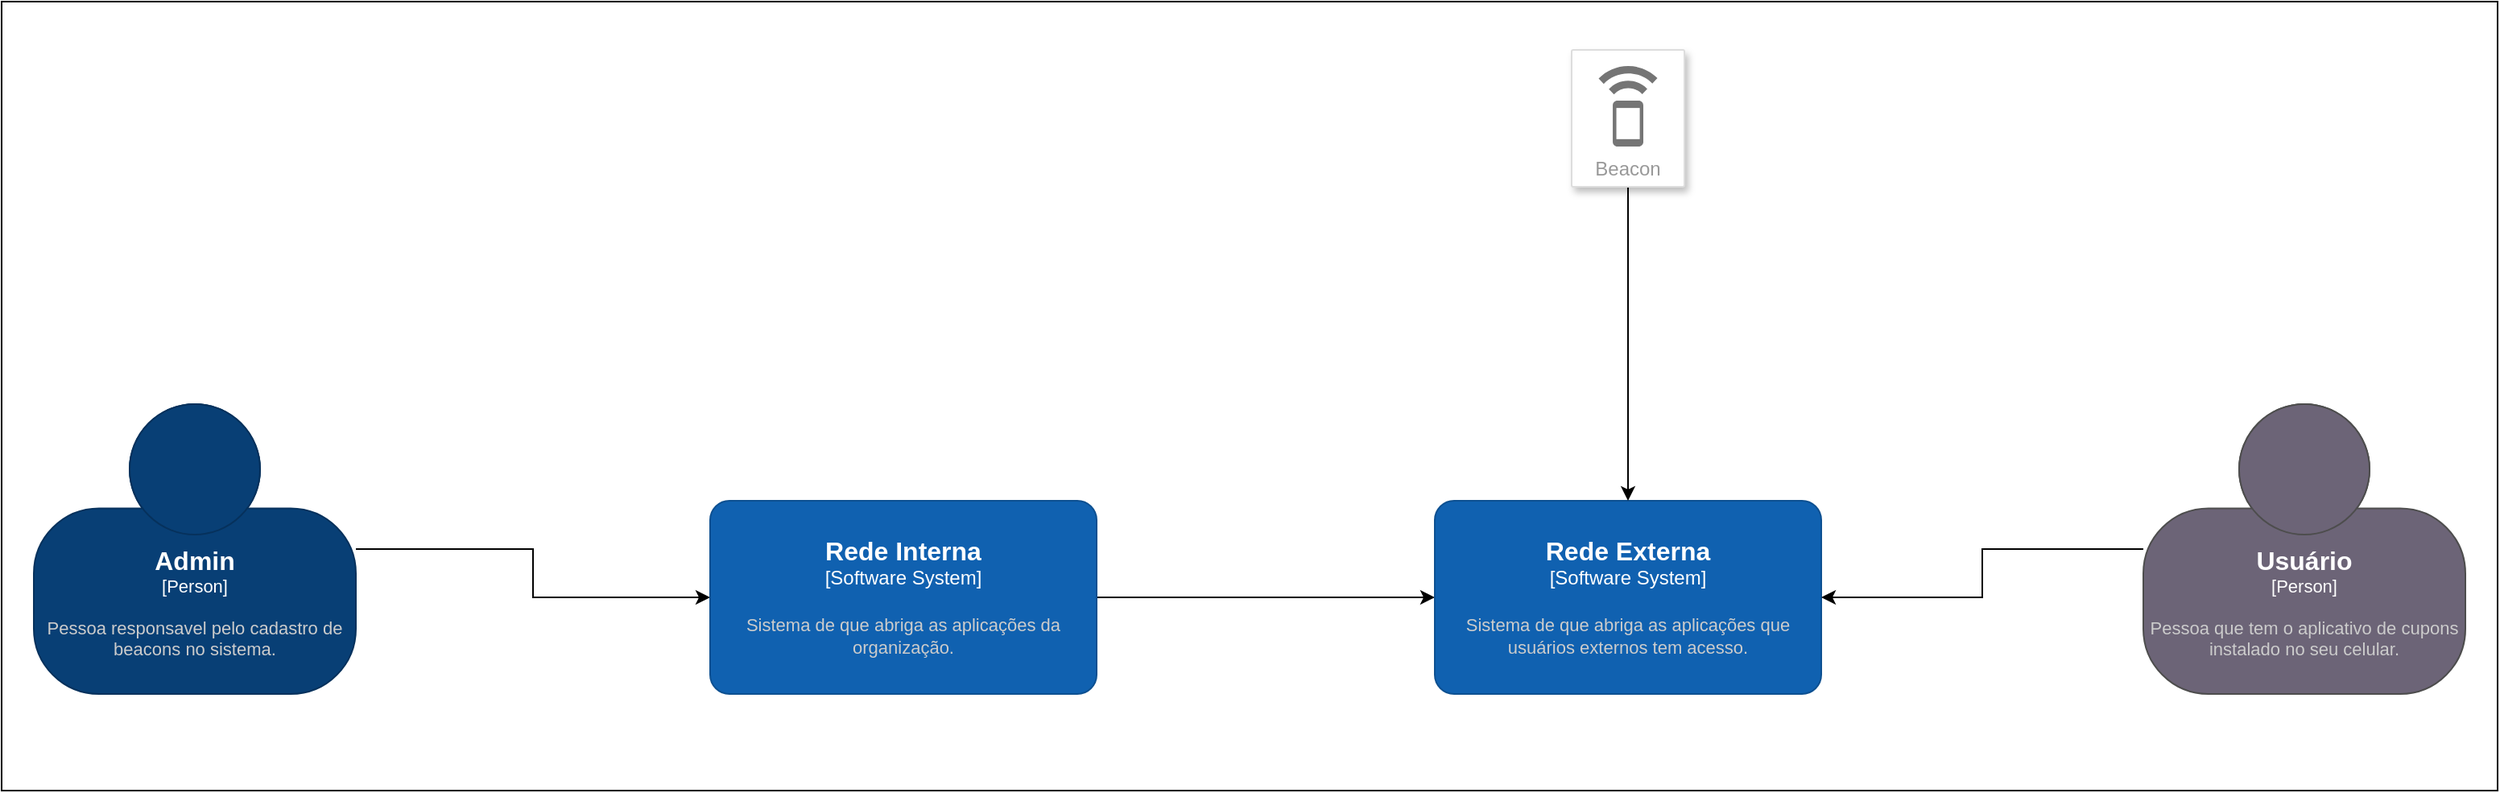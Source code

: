 <mxfile pages="2">
    <diagram name="Contexto" id="Ruh0uQAR3WeK61rlv91U">
        <mxGraphModel dx="4379" dy="1540" grid="1" gridSize="10" guides="1" tooltips="1" connect="1" arrows="1" fold="1" page="1" pageScale="1" pageWidth="1169" pageHeight="827" math="0" shadow="0">
            <root>
                <mxCell id="0"/>
                <mxCell id="1" parent="0"/>
                <mxCell id="2" value="" style="rounded=0;whiteSpace=wrap;html=1;" vertex="1" parent="1">
                    <mxGeometry x="-20" y="110" width="1550" height="490" as="geometry"/>
                </mxCell>
                <mxCell id="yY87_cfTQbC5Pxmy3foZ-6" style="edgeStyle=orthogonalEdgeStyle;rounded=0;orthogonalLoop=1;jettySize=auto;html=1;" parent="1" source="yY87_cfTQbC5Pxmy3foZ-1" target="yY87_cfTQbC5Pxmy3foZ-2" edge="1">
                    <mxGeometry relative="1" as="geometry"/>
                </mxCell>
                <object placeholders="1" c4Name="Admin" c4Type="Person" c4Description="Pessoa responsavel pelo cadastro de beacons no sistema." label="&lt;font style=&quot;font-size: 16px&quot;&gt;&lt;b&gt;%c4Name%&lt;/b&gt;&lt;/font&gt;&lt;div&gt;[%c4Type%]&lt;/div&gt;&lt;br&gt;&lt;div&gt;&lt;font style=&quot;font-size: 11px&quot;&gt;&lt;font color=&quot;#cccccc&quot;&gt;%c4Description%&lt;/font&gt;&lt;/div&gt;" id="yY87_cfTQbC5Pxmy3foZ-1">
                    <mxCell style="html=1;fontSize=11;dashed=0;whiteSpace=wrap;fillColor=#083F75;strokeColor=#06315C;fontColor=#ffffff;shape=mxgraph.c4.person2;align=center;metaEdit=1;points=[[0.5,0,0],[1,0.5,0],[1,0.75,0],[0.75,1,0],[0.5,1,0],[0.25,1,0],[0,0.75,0],[0,0.5,0]];resizable=0;" parent="1" vertex="1">
                        <mxGeometry y="360" width="200" height="180" as="geometry"/>
                    </mxCell>
                </object>
                <mxCell id="yY87_cfTQbC5Pxmy3foZ-7" style="edgeStyle=orthogonalEdgeStyle;rounded=0;orthogonalLoop=1;jettySize=auto;html=1;" parent="1" source="yY87_cfTQbC5Pxmy3foZ-2" target="yY87_cfTQbC5Pxmy3foZ-3" edge="1">
                    <mxGeometry relative="1" as="geometry"/>
                </mxCell>
                <object placeholders="1" c4Name="Rede Interna" c4Type="Software System" c4Description="Sistema de que abriga as aplicações da organização." label="&lt;font style=&quot;font-size: 16px&quot;&gt;&lt;b&gt;%c4Name%&lt;/b&gt;&lt;/font&gt;&lt;div&gt;[%c4Type%]&lt;/div&gt;&lt;br&gt;&lt;div&gt;&lt;font style=&quot;font-size: 11px&quot;&gt;&lt;font color=&quot;#cccccc&quot;&gt;%c4Description%&lt;/font&gt;&lt;/div&gt;" id="yY87_cfTQbC5Pxmy3foZ-2">
                    <mxCell style="rounded=1;whiteSpace=wrap;html=1;labelBackgroundColor=none;fillColor=#1061B0;fontColor=#ffffff;align=center;arcSize=10;strokeColor=#0D5091;metaEdit=1;resizable=0;points=[[0.25,0,0],[0.5,0,0],[0.75,0,0],[1,0.25,0],[1,0.5,0],[1,0.75,0],[0.75,1,0],[0.5,1,0],[0.25,1,0],[0,0.75,0],[0,0.5,0],[0,0.25,0]];" parent="1" vertex="1">
                        <mxGeometry x="420" y="420" width="240" height="120" as="geometry"/>
                    </mxCell>
                </object>
                <object placeholders="1" c4Name="Rede Externa" c4Type="Software System" c4Description="Sistema de que abriga as aplicações que usuários externos tem acesso." label="&lt;font style=&quot;font-size: 16px&quot;&gt;&lt;b&gt;%c4Name%&lt;/b&gt;&lt;/font&gt;&lt;div&gt;[%c4Type%]&lt;/div&gt;&lt;br&gt;&lt;div&gt;&lt;font style=&quot;font-size: 11px&quot;&gt;&lt;font color=&quot;#cccccc&quot;&gt;%c4Description%&lt;/font&gt;&lt;/div&gt;" id="yY87_cfTQbC5Pxmy3foZ-3">
                    <mxCell style="rounded=1;whiteSpace=wrap;html=1;labelBackgroundColor=none;fillColor=#1061B0;fontColor=#ffffff;align=center;arcSize=10;strokeColor=#0D5091;metaEdit=1;resizable=0;points=[[0.25,0,0],[0.5,0,0],[0.75,0,0],[1,0.25,0],[1,0.5,0],[1,0.75,0],[0.75,1,0],[0.5,1,0],[0.25,1,0],[0,0.75,0],[0,0.5,0],[0,0.25,0]];" parent="1" vertex="1">
                        <mxGeometry x="870" y="420" width="240" height="120" as="geometry"/>
                    </mxCell>
                </object>
                <mxCell id="yY87_cfTQbC5Pxmy3foZ-11" style="edgeStyle=orthogonalEdgeStyle;rounded=0;orthogonalLoop=1;jettySize=auto;html=1;" parent="1" source="yY87_cfTQbC5Pxmy3foZ-4" target="yY87_cfTQbC5Pxmy3foZ-3" edge="1">
                    <mxGeometry relative="1" as="geometry"/>
                </mxCell>
                <mxCell id="yY87_cfTQbC5Pxmy3foZ-4" value="Beacon" style="strokeColor=#dddddd;shadow=1;strokeWidth=1;rounded=1;absoluteArcSize=1;arcSize=2;labelPosition=center;verticalLabelPosition=middle;align=center;verticalAlign=bottom;spacingLeft=0;fontColor=#999999;fontSize=12;whiteSpace=wrap;spacingBottom=2;html=1;" parent="1" vertex="1">
                    <mxGeometry x="955" y="140" width="70" height="85" as="geometry"/>
                </mxCell>
                <mxCell id="yY87_cfTQbC5Pxmy3foZ-5" value="" style="sketch=0;dashed=0;connectable=0;html=1;fillColor=#757575;strokeColor=none;shape=mxgraph.gcp2.beacon;part=1;" parent="yY87_cfTQbC5Pxmy3foZ-4" vertex="1">
                    <mxGeometry x="0.5" width="36.5" height="50" relative="1" as="geometry">
                        <mxPoint x="-18.25" y="10" as="offset"/>
                    </mxGeometry>
                </mxCell>
                <mxCell id="yY87_cfTQbC5Pxmy3foZ-10" style="edgeStyle=orthogonalEdgeStyle;rounded=0;orthogonalLoop=1;jettySize=auto;html=1;" parent="1" source="yY87_cfTQbC5Pxmy3foZ-9" target="yY87_cfTQbC5Pxmy3foZ-3" edge="1">
                    <mxGeometry relative="1" as="geometry"/>
                </mxCell>
                <object placeholders="1" c4Name="Usuário" c4Type="Person" c4Description="Pessoa que tem o aplicativo de cupons instalado no seu celular." label="&lt;font style=&quot;font-size: 16px&quot;&gt;&lt;b&gt;%c4Name%&lt;/b&gt;&lt;/font&gt;&lt;div&gt;[%c4Type%]&lt;/div&gt;&lt;br&gt;&lt;div&gt;&lt;font style=&quot;font-size: 11px&quot;&gt;&lt;font color=&quot;#cccccc&quot;&gt;%c4Description%&lt;/font&gt;&lt;/div&gt;" id="yY87_cfTQbC5Pxmy3foZ-9">
                    <mxCell style="html=1;fontSize=11;dashed=0;whiteSpace=wrap;fillColor=#6C6477;strokeColor=#4D4D4D;fontColor=#ffffff;shape=mxgraph.c4.person2;align=center;metaEdit=1;points=[[0.5,0,0],[1,0.5,0],[1,0.75,0],[0.75,1,0],[0.5,1,0],[0.25,1,0],[0,0.75,0],[0,0.5,0]];resizable=0;" parent="1" vertex="1">
                        <mxGeometry x="1310" y="360" width="200" height="180" as="geometry"/>
                    </mxCell>
                </object>
            </root>
        </mxGraphModel>
    </diagram>
    <diagram id="ZTmsKk50nNTJpPe_I01B" name="Container">
        <mxGraphModel dx="3204" dy="2584" grid="1" gridSize="10" guides="1" tooltips="1" connect="1" arrows="1" fold="1" page="1" pageScale="1" pageWidth="827" pageHeight="1169" math="0" shadow="0">
            <root>
                <mxCell id="0"/>
                <mxCell id="1" parent="0"/>
                <mxCell id="uPtz6k4Lj0pxBxejm9QP-6" style="edgeStyle=orthogonalEdgeStyle;rounded=0;orthogonalLoop=1;jettySize=auto;html=1;" parent="1" source="uPtz6k4Lj0pxBxejm9QP-7" target="uPtz6k4Lj0pxBxejm9QP-17" edge="1">
                    <mxGeometry relative="1" as="geometry">
                        <mxPoint x="1490" y="420" as="targetPoint"/>
                    </mxGeometry>
                </mxCell>
                <mxCell id="uPtz6k4Lj0pxBxejm9QP-7" value="Beacon" style="strokeColor=#dddddd;shadow=1;strokeWidth=1;rounded=1;absoluteArcSize=1;arcSize=2;labelPosition=center;verticalLabelPosition=middle;align=center;verticalAlign=bottom;spacingLeft=0;fontColor=#999999;fontSize=12;whiteSpace=wrap;spacingBottom=2;html=1;" parent="1" vertex="1">
                    <mxGeometry x="1485" y="140" width="70" height="85" as="geometry"/>
                </mxCell>
                <mxCell id="uPtz6k4Lj0pxBxejm9QP-8" value="" style="sketch=0;dashed=0;connectable=0;html=1;fillColor=#757575;strokeColor=none;shape=mxgraph.gcp2.beacon;part=1;" parent="uPtz6k4Lj0pxBxejm9QP-7" vertex="1">
                    <mxGeometry x="0.5" width="36.5" height="50" relative="1" as="geometry">
                        <mxPoint x="-18.25" y="10" as="offset"/>
                    </mxGeometry>
                </mxCell>
                <object placeholders="1" c4Name="Usuário" c4Type="Person" c4Description="Pessoa que tem o aplicativo de cupons instalado no seu celular." label="&lt;font style=&quot;font-size: 16px&quot;&gt;&lt;b&gt;%c4Name%&lt;/b&gt;&lt;/font&gt;&lt;div&gt;[%c4Type%]&lt;/div&gt;&lt;br&gt;&lt;div&gt;&lt;font style=&quot;font-size: 11px&quot;&gt;&lt;font color=&quot;#cccccc&quot;&gt;%c4Description%&lt;/font&gt;&lt;/div&gt;" id="uPtz6k4Lj0pxBxejm9QP-10">
                    <mxCell style="html=1;fontSize=11;dashed=0;whiteSpace=wrap;fillColor=#6C6477;strokeColor=#4D4D4D;fontColor=#ffffff;shape=mxgraph.c4.person2;align=center;metaEdit=1;points=[[0.5,0,0],[1,0.5,0],[1,0.75,0],[0.75,1,0],[0.5,1,0],[0.25,1,0],[0,0.75,0],[0,0.5,0]];resizable=0;" parent="1" vertex="1">
                        <mxGeometry x="1830" y="330" width="200" height="180" as="geometry"/>
                    </mxCell>
                </object>
                <object placeholders="1" c4Name="Rede Interna" c4Type="SystemScopeBoundary" c4Application="Software System" label="&lt;font style=&quot;font-size: 16px&quot;&gt;&lt;b&gt;&lt;div style=&quot;text-align: left&quot;&gt;%c4Name%&lt;/div&gt;&lt;/b&gt;&lt;/font&gt;&lt;div style=&quot;text-align: left&quot;&gt;[%c4Application%]&lt;/div&gt;" id="uPtz6k4Lj0pxBxejm9QP-11">
                    <mxCell style="rounded=1;fontSize=11;whiteSpace=wrap;html=1;dashed=1;arcSize=20;fillColor=none;strokeColor=#666666;fontColor=#333333;labelBackgroundColor=none;align=left;verticalAlign=bottom;labelBorderColor=none;spacingTop=0;spacing=10;dashPattern=8 4;metaEdit=1;rotatable=0;perimeter=rectanglePerimeter;noLabel=0;labelPadding=0;allowArrows=0;connectable=0;expand=0;recursiveResize=0;editable=1;pointerEvents=0;absoluteArcSize=1;points=[[0.25,0,0],[0.5,0,0],[0.75,0,0],[1,0.25,0],[1,0.5,0],[1,0.75,0],[0.75,1,0],[0.5,1,0],[0.25,1,0],[0,0.75,0],[0,0.5,0],[0,0.25,0]];" parent="1" vertex="1">
                        <mxGeometry x="-700" y="50" width="1800" height="1860" as="geometry"/>
                    </mxCell>
                </object>
                <object placeholders="1" c4Name="IAM DataBase" c4Type="Container" c4Technology="" c4Description="Base de dados responsavel pelo o armazenamento das informações cadastradas." label="&lt;font style=&quot;font-size: 16px&quot;&gt;&lt;b&gt;%c4Name%&lt;/b&gt;&lt;/font&gt;&lt;div&gt;[%c4Type%:&amp;nbsp;%c4Technology%]&lt;/div&gt;&lt;br&gt;&lt;div&gt;&lt;font style=&quot;font-size: 11px&quot;&gt;&lt;font color=&quot;#E6E6E6&quot;&gt;%c4Description%&lt;/font&gt;&lt;/div&gt;" id="uPtz6k4Lj0pxBxejm9QP-14">
                    <mxCell style="shape=cylinder3;size=15;whiteSpace=wrap;html=1;boundedLbl=1;rounded=0;labelBackgroundColor=none;fillColor=#23A2D9;fontSize=12;fontColor=#ffffff;align=center;strokeColor=#0E7DAD;metaEdit=1;points=[[0.5,0,0],[1,0.25,0],[1,0.5,0],[1,0.75,0],[0.5,1,0],[0,0.75,0],[0,0.5,0],[0,0.25,0]];resizable=0;" parent="1" vertex="1">
                        <mxGeometry x="-550" y="980" width="240" height="120" as="geometry"/>
                    </mxCell>
                </object>
                <object placeholders="1" c4Name="Aplicativo Mobile" c4Type="Container" c4Technology="" c4Description="Aplicativo Mobile que permite ao usuário receber notificações sobre promoções que está ocorrendo dentro de uma determinada loja." label="&lt;font style=&quot;font-size: 16px&quot;&gt;&lt;b&gt;%c4Name%&lt;/b&gt;&lt;/font&gt;&lt;div&gt;[%c4Type%: %c4Technology%]&lt;/div&gt;&lt;br&gt;&lt;div&gt;&lt;font style=&quot;font-size: 11px&quot;&gt;&lt;font color=&quot;#E6E6E6&quot;&gt;%c4Description%&lt;/font&gt;&lt;/div&gt;" id="uPtz6k4Lj0pxBxejm9QP-17">
                    <mxCell style="rounded=1;whiteSpace=wrap;html=1;fontSize=11;labelBackgroundColor=none;fillColor=#23A2D9;fontColor=#ffffff;align=center;arcSize=10;strokeColor=#0E7DAD;metaEdit=1;resizable=0;points=[[0.25,0,0],[0.5,0,0],[0.75,0,0],[1,0.25,0],[1,0.5,0],[1,0.75,0],[0.75,1,0],[0.5,1,0],[0.25,1,0],[0,0.75,0],[0,0.5,0],[0,0.25,0]];" parent="1" vertex="1">
                        <mxGeometry x="1400" y="390" width="240" height="120" as="geometry"/>
                    </mxCell>
                </object>
                <object placeholders="1" c4Name="Rede Externa" c4Type="SystemScopeBoundary" c4Application="Software System" label="&lt;font style=&quot;font-size: 16px&quot;&gt;&lt;b&gt;&lt;div style=&quot;text-align: left&quot;&gt;%c4Name%&lt;/div&gt;&lt;/b&gt;&lt;/font&gt;&lt;div style=&quot;text-align: left&quot;&gt;[%c4Application%]&lt;/div&gt;" id="uPtz6k4Lj0pxBxejm9QP-18">
                    <mxCell style="rounded=1;fontSize=11;whiteSpace=wrap;html=1;dashed=1;arcSize=20;fillColor=none;strokeColor=#666666;fontColor=#333333;labelBackgroundColor=none;align=left;verticalAlign=bottom;labelBorderColor=none;spacingTop=0;spacing=10;dashPattern=8 4;metaEdit=1;rotatable=0;perimeter=rectanglePerimeter;noLabel=0;labelPadding=0;allowArrows=0;connectable=0;expand=0;recursiveResize=0;editable=1;pointerEvents=0;absoluteArcSize=1;points=[[0.25,0,0],[0.5,0,0],[0.75,0,0],[1,0.25,0],[1,0.5,0],[1,0.75,0],[0.75,1,0],[0.5,1,0],[0.25,1,0],[0,0.75,0],[0,0.5,0],[0,0.25,0]];" parent="1" vertex="1">
                        <mxGeometry x="1370" y="360" width="300" height="530" as="geometry"/>
                    </mxCell>
                </object>
                <mxCell id="uPtz6k4Lj0pxBxejm9QP-19" style="edgeStyle=orthogonalEdgeStyle;rounded=0;orthogonalLoop=1;jettySize=auto;html=1;entryX=1;entryY=0.5;entryDx=0;entryDy=0;entryPerimeter=0;exitX=-0.012;exitY=0.596;exitDx=0;exitDy=0;exitPerimeter=0;" parent="1" source="uPtz6k4Lj0pxBxejm9QP-10" target="uPtz6k4Lj0pxBxejm9QP-17" edge="1">
                    <mxGeometry relative="1" as="geometry"/>
                </mxCell>
                <object placeholders="1" c4Name="Sistema de Gerenciamento" c4Type="ContainerScopeBoundary" c4Application="Container" label="&lt;font style=&quot;font-size: 16px&quot;&gt;&lt;b&gt;&lt;div style=&quot;text-align: left&quot;&gt;%c4Name%&lt;/div&gt;&lt;/b&gt;&lt;/font&gt;&lt;div style=&quot;text-align: left&quot;&gt;[%c4Application%]&lt;/div&gt;" id="lYJA_QyzaQK03IeA2dQH-2">
                    <mxCell style="rounded=1;fontSize=11;whiteSpace=wrap;html=1;dashed=1;arcSize=20;fillColor=none;strokeColor=#666666;fontColor=#333333;labelBackgroundColor=none;align=left;verticalAlign=bottom;labelBorderColor=none;spacingTop=0;spacing=10;dashPattern=8 4;metaEdit=1;rotatable=0;perimeter=rectanglePerimeter;noLabel=0;labelPadding=0;allowArrows=0;connectable=0;expand=0;recursiveResize=0;editable=1;pointerEvents=0;absoluteArcSize=1;points=[[0.25,0,0],[0.5,0,0],[0.75,0,0],[1,0.25,0],[1,0.5,0],[1,0.75,0],[0.75,1,0],[0.5,1,0],[0.25,1,0],[0,0.75,0],[0,0.5,0],[0,0.25,0]];" parent="1" vertex="1">
                        <mxGeometry x="-210" y="100" width="880" height="460" as="geometry"/>
                    </mxCell>
                </object>
                <object placeholders="1" c4Name="Tela de Login" c4Type="Container" c4Technology="Vue&#xa;" c4Description="Tela na qual o usuário realiza o login para ter autorização a acessar o sistema." label="&lt;font style=&quot;font-size: 16px&quot;&gt;&lt;b&gt;%c4Name%&lt;/b&gt;&lt;/font&gt;&lt;div&gt;[%c4Type%: %c4Technology%]&lt;/div&gt;&lt;br&gt;&lt;div&gt;&lt;font style=&quot;font-size: 11px&quot;&gt;&lt;font color=&quot;#E6E6E6&quot;&gt;%c4Description%&lt;/font&gt;&lt;/div&gt;" id="lYJA_QyzaQK03IeA2dQH-3">
                    <mxCell style="rounded=1;whiteSpace=wrap;html=1;fontSize=11;labelBackgroundColor=none;fillColor=#23A2D9;fontColor=#ffffff;align=center;arcSize=10;strokeColor=#0E7DAD;metaEdit=1;resizable=0;points=[[0.25,0,0],[0.5,0,0],[0.75,0,0],[1,0.25,0],[1,0.5,0],[1,0.75,0],[0.75,1,0],[0.5,1,0],[0.25,1,0],[0,0.75,0],[0,0.5,0],[0,0.25,0]];" parent="1" vertex="1">
                        <mxGeometry x="-190" y="170" width="240" height="120" as="geometry"/>
                    </mxCell>
                </object>
                <object placeholders="1" c4Name="Gerenciamento do estabelecimento" c4Type="Container" c4Technology="Vue&#xa;" c4Description="Gerenciamento do estabelecimento (CRUD) contendo endereço, horário de funcionamento e administradores." label="&lt;font style=&quot;font-size: 16px&quot;&gt;&lt;b&gt;%c4Name%&lt;/b&gt;&lt;/font&gt;&lt;div&gt;[%c4Type%: %c4Technology%]&lt;/div&gt;&lt;br&gt;&lt;div&gt;&lt;font style=&quot;font-size: 11px&quot;&gt;&lt;font color=&quot;#E6E6E6&quot;&gt;%c4Description%&lt;/font&gt;&lt;/div&gt;" id="lYJA_QyzaQK03IeA2dQH-4">
                    <mxCell style="rounded=1;whiteSpace=wrap;html=1;fontSize=11;labelBackgroundColor=none;fillColor=#23A2D9;fontColor=#ffffff;align=center;arcSize=10;strokeColor=#0E7DAD;metaEdit=1;resizable=0;points=[[0.25,0,0],[0.5,0,0],[0.75,0,0],[1,0.25,0],[1,0.5,0],[1,0.75,0],[0.75,1,0],[0.5,1,0],[0.25,1,0],[0,0.75,0],[0,0.5,0],[0,0.25,0]];" parent="1" vertex="1">
                        <mxGeometry x="90" y="170" width="240" height="120" as="geometry"/>
                    </mxCell>
                </object>
                <object placeholders="1" c4Name="Gerenciamento de Lojas" c4Type="Container" c4Technology="Vue&#xa;" c4Description="Gerenciamento de loja (CRUD), vinculada ao estabelecimento comercial, com dados de contato, setor de atuação e logo." label="&lt;font style=&quot;font-size: 16px&quot;&gt;&lt;b&gt;%c4Name%&lt;/b&gt;&lt;/font&gt;&lt;div&gt;[%c4Type%: %c4Technology%]&lt;/div&gt;&lt;br&gt;&lt;div&gt;&lt;font style=&quot;font-size: 11px&quot;&gt;&lt;font color=&quot;#E6E6E6&quot;&gt;%c4Description%&lt;/font&gt;&lt;/div&gt;" id="lYJA_QyzaQK03IeA2dQH-5">
                    <mxCell style="rounded=1;whiteSpace=wrap;html=1;fontSize=11;labelBackgroundColor=none;fillColor=#23A2D9;fontColor=#ffffff;align=center;arcSize=10;strokeColor=#0E7DAD;metaEdit=1;resizable=0;points=[[0.25,0,0],[0.5,0,0],[0.75,0,0],[1,0.25,0],[1,0.5,0],[1,0.75,0],[0.75,1,0],[0.5,1,0],[0.25,1,0],[0,0.75,0],[0,0.5,0],[0,0.25,0]];" parent="1" vertex="1">
                        <mxGeometry x="390" y="170" width="240" height="120" as="geometry"/>
                    </mxCell>
                </object>
                <object placeholders="1" c4Name="Gerenciamento do Beacons" c4Type="Container" c4Technology="Vue&#xa;" c4Description="Gerenciamento do Beacons(CRUD) com registro de UUID, Major e Minor de cada beacon e associação a loja." label="&lt;font style=&quot;font-size: 16px&quot;&gt;&lt;b&gt;%c4Name%&lt;/b&gt;&lt;/font&gt;&lt;div&gt;[%c4Type%: %c4Technology%]&lt;/div&gt;&lt;br&gt;&lt;div&gt;&lt;font style=&quot;font-size: 11px&quot;&gt;&lt;font color=&quot;#E6E6E6&quot;&gt;%c4Description%&lt;/font&gt;&lt;/div&gt;" id="lYJA_QyzaQK03IeA2dQH-6">
                    <mxCell style="rounded=1;whiteSpace=wrap;html=1;fontSize=11;labelBackgroundColor=none;fillColor=#23A2D9;fontColor=#ffffff;align=center;arcSize=10;strokeColor=#0E7DAD;metaEdit=1;resizable=0;points=[[0.25,0,0],[0.5,0,0],[0.75,0,0],[1,0.25,0],[1,0.5,0],[1,0.75,0],[0.75,1,0],[0.5,1,0],[0.25,1,0],[0,0.75,0],[0,0.5,0],[0,0.25,0]];" parent="1" vertex="1">
                        <mxGeometry x="-180" y="350" width="240" height="120" as="geometry"/>
                    </mxCell>
                </object>
                <object placeholders="1" c4Name="Criação e agendamento de promoções." c4Type="Container" c4Technology="Vue&#xa;" c4Description="Criação e agendamento de promoções para lojas, deve conter as informações básicas, critérios de público alvo e data de ativação e desativação." label="&lt;font style=&quot;font-size: 16px&quot;&gt;&lt;b&gt;%c4Name%&lt;/b&gt;&lt;/font&gt;&lt;div&gt;[%c4Type%: %c4Technology%]&lt;/div&gt;&lt;br&gt;&lt;div&gt;&lt;font style=&quot;font-size: 11px&quot;&gt;&lt;font color=&quot;#E6E6E6&quot;&gt;%c4Description%&lt;/font&gt;&lt;/div&gt;" id="lYJA_QyzaQK03IeA2dQH-7">
                    <mxCell style="rounded=1;whiteSpace=wrap;html=1;fontSize=11;labelBackgroundColor=none;fillColor=#23A2D9;fontColor=#ffffff;align=center;arcSize=12;strokeColor=#0E7DAD;metaEdit=1;resizable=0;points=[[0.25,0,0],[0.5,0,0],[0.75,0,0],[1,0.25,0],[1,0.5,0],[1,0.75,0],[0.75,1,0],[0.5,1,0],[0.25,1,0],[0,0.75,0],[0,0.5,0],[0,0.25,0]];imageWidth=34;imageHeight=34;rotation=0;" parent="1" vertex="1">
                        <mxGeometry x="100" y="350" width="240" height="120" as="geometry"/>
                    </mxCell>
                </object>
                <object placeholders="1" c4Name="Dashboard e Relatórios" c4Type="Container" c4Technology="Vue&#xa;" c4Description="Relatório de performace de promoções, taxa de abertura de notificações, conversão e exportação desses relatórios." label="&lt;font style=&quot;font-size: 16px&quot;&gt;&lt;b&gt;%c4Name%&lt;/b&gt;&lt;/font&gt;&lt;div&gt;[%c4Type%: %c4Technology%]&lt;/div&gt;&lt;br&gt;&lt;div&gt;&lt;font style=&quot;font-size: 11px&quot;&gt;&lt;font color=&quot;#E6E6E6&quot;&gt;%c4Description%&lt;/font&gt;&lt;/div&gt;" id="lYJA_QyzaQK03IeA2dQH-8">
                    <mxCell style="rounded=1;whiteSpace=wrap;html=1;fontSize=11;labelBackgroundColor=none;fillColor=#23A2D9;fontColor=#ffffff;align=center;arcSize=12;strokeColor=#0E7DAD;metaEdit=1;resizable=0;points=[[0.25,0,0],[0.5,0,0],[0.75,0,0],[1,0.25,0],[1,0.5,0],[1,0.75,0],[0.75,1,0],[0.5,1,0],[0.25,1,0],[0,0.75,0],[0,0.5,0],[0,0.25,0]];imageWidth=34;imageHeight=34;rotation=0;" parent="1" vertex="1">
                        <mxGeometry x="400" y="350" width="240" height="120" as="geometry"/>
                    </mxCell>
                </object>
                <mxCell id="lYJA_QyzaQK03IeA2dQH-11" style="edgeStyle=orthogonalEdgeStyle;rounded=0;orthogonalLoop=1;jettySize=auto;html=1;" parent="1" source="lYJA_QyzaQK03IeA2dQH-9" target="uPtz6k4Lj0pxBxejm9QP-17" edge="1">
                    <mxGeometry relative="1" as="geometry"/>
                </mxCell>
                <object placeholders="1" c4Name="Firebase Cloud Message" c4Type="Software System" c4Description="Sistema da Google para envio de push notification" label="&lt;font style=&quot;font-size: 16px&quot;&gt;&lt;b&gt;%c4Name%&lt;/b&gt;&lt;/font&gt;&lt;div&gt;[%c4Type%]&lt;/div&gt;&lt;br&gt;&lt;div&gt;&lt;font style=&quot;font-size: 11px&quot;&gt;&lt;font color=&quot;#cccccc&quot;&gt;%c4Description%&lt;/font&gt;&lt;/div&gt;" id="lYJA_QyzaQK03IeA2dQH-9">
                    <mxCell style="rounded=1;whiteSpace=wrap;html=1;labelBackgroundColor=none;fillColor=#8C8496;fontColor=#ffffff;align=center;arcSize=10;strokeColor=#736782;metaEdit=1;resizable=0;points=[[0.25,0,0],[0.5,0,0],[0.75,0,0],[1,0.25,0],[1,0.5,0],[1,0.75,0],[0.75,1,0],[0.5,1,0],[0.25,1,0],[0,0.75,0],[0,0.5,0],[0,0.25,0]];" parent="1" vertex="1">
                        <mxGeometry x="1400" y="600" width="240" height="120" as="geometry"/>
                    </mxCell>
                </object>
                <object placeholders="1" c4Name="Analistas" c4Type="Person" c4Description="Description of person." label="&lt;font style=&quot;font-size: 16px&quot;&gt;&lt;b&gt;%c4Name%&lt;/b&gt;&lt;/font&gt;&lt;div&gt;[%c4Type%]&lt;/div&gt;&lt;br&gt;&lt;div&gt;&lt;font style=&quot;font-size: 11px&quot;&gt;&lt;font color=&quot;#cccccc&quot;&gt;%c4Description%&lt;/font&gt;&lt;/div&gt;" id="lYJA_QyzaQK03IeA2dQH-12">
                    <mxCell style="html=1;fontSize=11;dashed=0;whiteSpace=wrap;fillColor=#083F75;strokeColor=#06315C;fontColor=#ffffff;shape=mxgraph.c4.person2;align=center;metaEdit=1;points=[[0.5,0,0],[1,0.5,0],[1,0.75,0],[0.75,1,0],[0.5,1,0],[0.25,1,0],[0,0.75,0],[0,0.5,0]];resizable=0;" parent="1" vertex="1">
                        <mxGeometry x="110" y="-240" width="200" height="180" as="geometry"/>
                    </mxCell>
                </object>
                <object placeholders="1" c4Type="Relationship" id="lYJA_QyzaQK03IeA2dQH-16">
                    <mxCell style="endArrow=blockThin;html=1;fontSize=10;fontColor=#404040;strokeWidth=1;endFill=1;strokeColor=#828282;elbow=vertical;metaEdit=1;endSize=14;startSize=14;jumpStyle=arc;jumpSize=16;rounded=0;edgeStyle=orthogonalEdgeStyle;exitX=0.227;exitY=1;exitDx=0;exitDy=0;exitPerimeter=0;entryX=0.5;entryY=0;entryDx=0;entryDy=0;entryPerimeter=0;" parent="1" source="lYJA_QyzaQK03IeA2dQH-12" target="lYJA_QyzaQK03IeA2dQH-3" edge="1">
                        <mxGeometry width="240" relative="1" as="geometry">
                            <mxPoint x="-70" y="-80" as="sourcePoint"/>
                            <mxPoint x="170" y="-80" as="targetPoint"/>
                        </mxGeometry>
                    </mxCell>
                </object>
                <object placeholders="1" c4Type="Relationship" id="lYJA_QyzaQK03IeA2dQH-17">
                    <mxCell style="endArrow=blockThin;html=1;fontSize=10;fontColor=#404040;strokeWidth=1;endFill=1;strokeColor=#828282;elbow=vertical;metaEdit=1;endSize=14;startSize=14;jumpStyle=arc;jumpSize=16;rounded=0;edgeStyle=orthogonalEdgeStyle;exitX=0.5;exitY=1;exitDx=0;exitDy=0;exitPerimeter=0;" parent="1" source="lYJA_QyzaQK03IeA2dQH-12" edge="1">
                        <mxGeometry width="240" relative="1" as="geometry">
                            <mxPoint x="140" y="130" as="sourcePoint"/>
                            <mxPoint x="210" y="170" as="targetPoint"/>
                        </mxGeometry>
                    </mxCell>
                </object>
                <object placeholders="1" c4Type="Relationship" id="lYJA_QyzaQK03IeA2dQH-18">
                    <mxCell style="endArrow=blockThin;html=1;fontSize=10;fontColor=#404040;strokeWidth=1;endFill=1;strokeColor=#828282;elbow=vertical;metaEdit=1;endSize=14;startSize=14;jumpStyle=arc;jumpSize=16;rounded=0;edgeStyle=orthogonalEdgeStyle;exitX=0.75;exitY=1;exitDx=0;exitDy=0;exitPerimeter=0;" parent="1" source="lYJA_QyzaQK03IeA2dQH-12" target="lYJA_QyzaQK03IeA2dQH-5" edge="1">
                        <mxGeometry width="240" relative="1" as="geometry">
                            <mxPoint x="320" y="60" as="sourcePoint"/>
                            <mxPoint x="560" y="60" as="targetPoint"/>
                        </mxGeometry>
                    </mxCell>
                </object>
                <object placeholders="1" c4Type="Relationship" id="lYJA_QyzaQK03IeA2dQH-19">
                    <mxCell style="endArrow=blockThin;html=1;fontSize=10;fontColor=#404040;strokeWidth=1;endFill=1;strokeColor=#828282;elbow=vertical;metaEdit=1;endSize=14;startSize=14;jumpStyle=arc;jumpSize=16;rounded=0;edgeStyle=orthogonalEdgeStyle;exitX=0.383;exitY=0.996;exitDx=0;exitDy=0;exitPerimeter=0;entryX=0;entryY=0.5;entryDx=0;entryDy=0;entryPerimeter=0;" parent="1" source="lYJA_QyzaQK03IeA2dQH-12" target="lYJA_QyzaQK03IeA2dQH-7" edge="1">
                        <mxGeometry width="240" relative="1" as="geometry">
                            <mxPoint x="170" y="90" as="sourcePoint"/>
                            <mxPoint x="410" y="90" as="targetPoint"/>
                            <Array as="points">
                                <mxPoint x="187" y="145"/>
                                <mxPoint x="80" y="145"/>
                                <mxPoint x="80" y="410"/>
                            </Array>
                        </mxGeometry>
                    </mxCell>
                </object>
                <object placeholders="1" c4Type="Relationship" id="lYJA_QyzaQK03IeA2dQH-20">
                    <mxCell style="endArrow=blockThin;html=1;fontSize=10;fontColor=#404040;strokeWidth=1;endFill=1;strokeColor=#828282;elbow=vertical;metaEdit=1;endSize=14;startSize=14;jumpStyle=arc;jumpSize=16;rounded=0;edgeStyle=orthogonalEdgeStyle;exitX=0.009;exitY=0.688;exitDx=0;exitDy=0;exitPerimeter=0;entryX=0;entryY=0.5;entryDx=0;entryDy=0;entryPerimeter=0;" parent="1" source="lYJA_QyzaQK03IeA2dQH-12" target="lYJA_QyzaQK03IeA2dQH-6" edge="1">
                        <mxGeometry width="240" relative="1" as="geometry">
                            <mxPoint x="-140" y="-20" as="sourcePoint"/>
                            <mxPoint x="100" y="-20" as="targetPoint"/>
                            <Array as="points">
                                <mxPoint x="-280" y="-116"/>
                                <mxPoint x="-280" y="410"/>
                            </Array>
                        </mxGeometry>
                    </mxCell>
                </object>
                <object placeholders="1" c4Type="Relationship" id="lYJA_QyzaQK03IeA2dQH-21">
                    <mxCell style="endArrow=blockThin;html=1;fontSize=10;fontColor=#404040;strokeWidth=1;endFill=1;strokeColor=#828282;elbow=vertical;metaEdit=1;endSize=14;startSize=14;jumpStyle=arc;jumpSize=16;rounded=0;edgeStyle=orthogonalEdgeStyle;exitX=1.001;exitY=0.688;exitDx=0;exitDy=0;exitPerimeter=0;entryX=1;entryY=0.5;entryDx=0;entryDy=0;entryPerimeter=0;" parent="1" source="lYJA_QyzaQK03IeA2dQH-12" target="lYJA_QyzaQK03IeA2dQH-8" edge="1">
                        <mxGeometry width="240" relative="1" as="geometry">
                            <mxPoint x="410" y="-90" as="sourcePoint"/>
                            <mxPoint x="650" y="-90" as="targetPoint"/>
                            <Array as="points">
                                <mxPoint x="740" y="-116"/>
                                <mxPoint x="740" y="410"/>
                            </Array>
                        </mxGeometry>
                    </mxCell>
                </object>
                <mxCell id="lYJA_QyzaQK03IeA2dQH-27" value="Legend" style="shape=table;startSize=30;container=1;collapsible=0;childLayout=tableLayout;fontSize=16;align=left;verticalAlign=top;fillColor=none;strokeColor=none;fontColor=#4D4D4D;fontStyle=1;spacingLeft=6;spacing=0;resizable=0;" parent="1" vertex="1">
                    <mxGeometry x="930" y="-270" width="180" height="210" as="geometry"/>
                </mxCell>
                <mxCell id="lYJA_QyzaQK03IeA2dQH-28" value="" style="shape=tableRow;horizontal=0;startSize=0;swimlaneHead=0;swimlaneBody=0;strokeColor=inherit;top=0;left=0;bottom=0;right=0;collapsible=0;dropTarget=0;fillColor=none;points=[[0,0.5],[1,0.5]];portConstraint=eastwest;fontSize=12;" parent="lYJA_QyzaQK03IeA2dQH-27" vertex="1">
                    <mxGeometry y="30" width="180" height="30" as="geometry"/>
                </mxCell>
                <mxCell id="lYJA_QyzaQK03IeA2dQH-29" value="Person" style="shape=partialRectangle;html=1;whiteSpace=wrap;connectable=0;strokeColor=inherit;overflow=hidden;fillColor=#1E4074;top=0;left=0;bottom=0;right=0;pointerEvents=1;fontSize=12;align=left;fontColor=#FFFFFF;gradientColor=none;spacingLeft=10;spacingRight=4;" parent="lYJA_QyzaQK03IeA2dQH-28" vertex="1">
                    <mxGeometry width="180" height="30" as="geometry">
                        <mxRectangle width="180" height="30" as="alternateBounds"/>
                    </mxGeometry>
                </mxCell>
                <mxCell id="lYJA_QyzaQK03IeA2dQH-30" value="" style="shape=tableRow;horizontal=0;startSize=0;swimlaneHead=0;swimlaneBody=0;strokeColor=inherit;top=0;left=0;bottom=0;right=0;collapsible=0;dropTarget=0;fillColor=none;points=[[0,0.5],[1,0.5]];portConstraint=eastwest;fontSize=12;" parent="lYJA_QyzaQK03IeA2dQH-27" vertex="1">
                    <mxGeometry y="60" width="180" height="30" as="geometry"/>
                </mxCell>
                <mxCell id="lYJA_QyzaQK03IeA2dQH-31" value="Software System" style="shape=partialRectangle;html=1;whiteSpace=wrap;connectable=0;strokeColor=inherit;overflow=hidden;fillColor=#3162AF;top=0;left=0;bottom=0;right=0;pointerEvents=1;fontSize=12;align=left;fontColor=#FFFFFF;gradientColor=none;spacingLeft=10;spacingRight=4;" parent="lYJA_QyzaQK03IeA2dQH-30" vertex="1">
                    <mxGeometry width="180" height="30" as="geometry">
                        <mxRectangle width="180" height="30" as="alternateBounds"/>
                    </mxGeometry>
                </mxCell>
                <mxCell id="lYJA_QyzaQK03IeA2dQH-32" value="" style="shape=tableRow;horizontal=0;startSize=0;swimlaneHead=0;swimlaneBody=0;strokeColor=inherit;top=0;left=0;bottom=0;right=0;collapsible=0;dropTarget=0;fillColor=none;points=[[0,0.5],[1,0.5]];portConstraint=eastwest;fontSize=12;" parent="lYJA_QyzaQK03IeA2dQH-27" vertex="1">
                    <mxGeometry y="90" width="180" height="30" as="geometry"/>
                </mxCell>
                <mxCell id="lYJA_QyzaQK03IeA2dQH-33" value="Container" style="shape=partialRectangle;html=1;whiteSpace=wrap;connectable=0;strokeColor=inherit;overflow=hidden;fillColor=#52a2d8;top=0;left=0;bottom=0;right=0;pointerEvents=1;fontSize=12;align=left;fontColor=#FFFFFF;gradientColor=none;spacingLeft=10;spacingRight=4;" parent="lYJA_QyzaQK03IeA2dQH-32" vertex="1">
                    <mxGeometry width="180" height="30" as="geometry">
                        <mxRectangle width="180" height="30" as="alternateBounds"/>
                    </mxGeometry>
                </mxCell>
                <mxCell id="lYJA_QyzaQK03IeA2dQH-34" value="" style="shape=tableRow;horizontal=0;startSize=0;swimlaneHead=0;swimlaneBody=0;strokeColor=inherit;top=0;left=0;bottom=0;right=0;collapsible=0;dropTarget=0;fillColor=none;points=[[0,0.5],[1,0.5]];portConstraint=eastwest;fontSize=12;" parent="lYJA_QyzaQK03IeA2dQH-27" vertex="1">
                    <mxGeometry y="120" width="180" height="30" as="geometry"/>
                </mxCell>
                <mxCell id="lYJA_QyzaQK03IeA2dQH-35" value="Component" style="shape=partialRectangle;html=1;whiteSpace=wrap;connectable=0;strokeColor=inherit;overflow=hidden;fillColor=#7dbef2;top=0;left=0;bottom=0;right=0;pointerEvents=1;fontSize=12;align=left;fontColor=#FFFFFF;gradientColor=none;spacingLeft=10;spacingRight=4;" parent="lYJA_QyzaQK03IeA2dQH-34" vertex="1">
                    <mxGeometry width="180" height="30" as="geometry">
                        <mxRectangle width="180" height="30" as="alternateBounds"/>
                    </mxGeometry>
                </mxCell>
                <mxCell id="lYJA_QyzaQK03IeA2dQH-36" value="" style="shape=tableRow;horizontal=0;startSize=0;swimlaneHead=0;swimlaneBody=0;strokeColor=inherit;top=0;left=0;bottom=0;right=0;collapsible=0;dropTarget=0;fillColor=none;points=[[0,0.5],[1,0.5]];portConstraint=eastwest;fontSize=12;" parent="lYJA_QyzaQK03IeA2dQH-27" vertex="1">
                    <mxGeometry y="150" width="180" height="30" as="geometry"/>
                </mxCell>
                <mxCell id="lYJA_QyzaQK03IeA2dQH-37" value="External Person" style="shape=partialRectangle;html=1;whiteSpace=wrap;connectable=0;strokeColor=inherit;overflow=hidden;fillColor=#6b6477;top=0;left=0;bottom=0;right=0;pointerEvents=1;fontSize=12;align=left;fontColor=#FFFFFF;gradientColor=none;spacingLeft=10;spacingRight=4;" parent="lYJA_QyzaQK03IeA2dQH-36" vertex="1">
                    <mxGeometry width="180" height="30" as="geometry">
                        <mxRectangle width="180" height="30" as="alternateBounds"/>
                    </mxGeometry>
                </mxCell>
                <mxCell id="lYJA_QyzaQK03IeA2dQH-38" value="" style="shape=tableRow;horizontal=0;startSize=0;swimlaneHead=0;swimlaneBody=0;strokeColor=inherit;top=0;left=0;bottom=0;right=0;collapsible=0;dropTarget=0;fillColor=none;points=[[0,0.5],[1,0.5]];portConstraint=eastwest;fontSize=12;" parent="lYJA_QyzaQK03IeA2dQH-27" vertex="1">
                    <mxGeometry y="180" width="180" height="30" as="geometry"/>
                </mxCell>
                <mxCell id="lYJA_QyzaQK03IeA2dQH-39" value="External Software System" style="shape=partialRectangle;html=1;whiteSpace=wrap;connectable=0;strokeColor=inherit;overflow=hidden;fillColor=#8b8496;top=0;left=0;bottom=0;right=0;pointerEvents=1;fontSize=12;align=left;fontColor=#FFFFFF;gradientColor=none;spacingLeft=10;spacingRight=4;" parent="lYJA_QyzaQK03IeA2dQH-38" vertex="1">
                    <mxGeometry width="180" height="30" as="geometry">
                        <mxRectangle width="180" height="30" as="alternateBounds"/>
                    </mxGeometry>
                </mxCell>
                <object placeholders="1" c4Name="IAM" c4Type="Container" c4Technology="SpringBoot" c4Description="Microserviço de autenticação/autorização" label="&lt;font style=&quot;font-size: 16px&quot;&gt;&lt;b&gt;%c4Name%&lt;/b&gt;&lt;/font&gt;&lt;div&gt;[%c4Type%: %c4Technology%]&lt;/div&gt;&lt;br&gt;&lt;div&gt;&lt;font style=&quot;font-size: 11px&quot;&gt;&lt;font color=&quot;#E6E6E6&quot;&gt;%c4Description%&lt;/font&gt;&lt;/div&gt;" id="s-DVqc9Dk7BpIopMOTor-1">
                    <mxCell style="rounded=1;whiteSpace=wrap;html=1;fontSize=11;labelBackgroundColor=none;fillColor=#23A2D9;fontColor=#ffffff;align=center;arcSize=10;strokeColor=#0E7DAD;metaEdit=1;resizable=0;points=[[0.25,0,0],[0.5,0,0],[0.75,0,0],[1,0.25,0],[1,0.5,0],[1,0.75,0],[0.75,1,0],[0.5,1,0],[0.25,1,0],[0,0.75,0],[0,0.5,0],[0,0.25,0]];" parent="1" vertex="1">
                        <mxGeometry x="-122" y="980" width="240" height="120" as="geometry"/>
                    </mxCell>
                </object>
                <object placeholders="1" c4Name="Beacons API" c4Type="Container" c4Technology="SpringBoot" c4Description="Gerenciamento do Beacons(CRUD) com registro de UUID, Major e Minor de cada beacon e associação a loja." label="&lt;font style=&quot;font-size: 16px&quot;&gt;&lt;b&gt;%c4Name%&lt;/b&gt;&lt;/font&gt;&lt;div&gt;[%c4Type%: %c4Technology%]&lt;/div&gt;&lt;br&gt;&lt;div&gt;&lt;font style=&quot;font-size: 11px&quot;&gt;&lt;font color=&quot;#E6E6E6&quot;&gt;%c4Description%&lt;/font&gt;&lt;/div&gt;" id="s-DVqc9Dk7BpIopMOTor-2">
                    <mxCell style="rounded=1;whiteSpace=wrap;html=1;fontSize=11;labelBackgroundColor=none;fillColor=#23A2D9;fontColor=#ffffff;align=center;arcSize=10;strokeColor=#0E7DAD;metaEdit=1;resizable=0;points=[[0.25,0,0],[0.5,0,0],[0.75,0,0],[1,0.25,0],[1,0.5,0],[1,0.75,0],[0.75,1,0],[0.5,1,0],[0.25,1,0],[0,0.75,0],[0,0.5,0],[0,0.25,0]];" parent="1" vertex="1">
                        <mxGeometry x="-122" y="1200" width="240" height="120" as="geometry"/>
                    </mxCell>
                </object>
                <object placeholders="1" c4Name="Establishment API" c4Type="Container" c4Technology="SpringBoot" c4Description="Gerenciamento do estabelecimento (CRUD) contendo endereço, horário de funcionamento e administradores." label="&lt;font style=&quot;font-size: 16px&quot;&gt;&lt;b&gt;%c4Name%&lt;/b&gt;&lt;/font&gt;&lt;div&gt;[%c4Type%: %c4Technology%]&lt;/div&gt;&lt;br&gt;&lt;div&gt;&lt;font style=&quot;font-size: 11px&quot;&gt;&lt;font color=&quot;#E6E6E6&quot;&gt;%c4Description%&lt;/font&gt;&lt;/div&gt;" id="s-DVqc9Dk7BpIopMOTor-3">
                    <mxCell style="rounded=1;whiteSpace=wrap;html=1;fontSize=11;labelBackgroundColor=none;fillColor=#23A2D9;fontColor=#ffffff;align=center;arcSize=10;strokeColor=#0E7DAD;metaEdit=1;resizable=0;points=[[0.25,0,0],[0.5,0,0],[0.75,0,0],[1,0.25,0],[1,0.5,0],[1,0.75,0],[0.75,1,0],[0.5,1,0],[0.25,1,0],[0,0.75,0],[0,0.5,0],[0,0.25,0]];" parent="1" vertex="1">
                        <mxGeometry x="330" y="980" width="240" height="120" as="geometry"/>
                    </mxCell>
                </object>
                <object placeholders="1" c4Name="Beacons DataBase" c4Type="Container" c4Technology="" c4Description="Base de dados responsavel pelo o armazenamento das informações cadastradas." label="&lt;font style=&quot;font-size: 16px&quot;&gt;&lt;b&gt;%c4Name%&lt;/b&gt;&lt;/font&gt;&lt;div&gt;[%c4Type%:&amp;nbsp;%c4Technology%]&lt;/div&gt;&lt;br&gt;&lt;div&gt;&lt;font style=&quot;font-size: 11px&quot;&gt;&lt;font color=&quot;#E6E6E6&quot;&gt;%c4Description%&lt;/font&gt;&lt;/div&gt;" id="s-DVqc9Dk7BpIopMOTor-4">
                    <mxCell style="shape=cylinder3;size=15;whiteSpace=wrap;html=1;boundedLbl=1;rounded=0;labelBackgroundColor=none;fillColor=#23A2D9;fontSize=12;fontColor=#ffffff;align=center;strokeColor=#0E7DAD;metaEdit=1;points=[[0.5,0,0],[1,0.25,0],[1,0.5,0],[1,0.75,0],[0.5,1,0],[0,0.75,0],[0,0.5,0],[0,0.25,0]];resizable=0;" parent="1" vertex="1">
                        <mxGeometry x="-550" y="1200" width="240" height="120" as="geometry"/>
                    </mxCell>
                </object>
                <object placeholders="1" c4Name="Establishment DataBase" c4Type="Container" c4Technology="" c4Description="Base de dados responsavel pelo o armazenamento das informações cadastradas." label="&lt;font style=&quot;font-size: 16px&quot;&gt;&lt;b&gt;%c4Name%&lt;/b&gt;&lt;/font&gt;&lt;div&gt;[%c4Type%:&amp;nbsp;%c4Technology%]&lt;/div&gt;&lt;br&gt;&lt;div&gt;&lt;font style=&quot;font-size: 11px&quot;&gt;&lt;font color=&quot;#E6E6E6&quot;&gt;%c4Description%&lt;/font&gt;&lt;/div&gt;" id="s-DVqc9Dk7BpIopMOTor-7">
                    <mxCell style="shape=cylinder3;size=15;whiteSpace=wrap;html=1;boundedLbl=1;rounded=0;labelBackgroundColor=none;fillColor=#23A2D9;fontSize=12;fontColor=#ffffff;align=center;strokeColor=#0E7DAD;metaEdit=1;points=[[0.5,0,0],[1,0.25,0],[1,0.5,0],[1,0.75,0],[0.5,1,0],[0,0.75,0],[0,0.5,0],[0,0.25,0]];resizable=0;" parent="1" vertex="1">
                        <mxGeometry x="710" y="980" width="240" height="120" as="geometry"/>
                    </mxCell>
                </object>
                <object placeholders="1" c4Name="Promotion Management API" c4Type="Container" c4Technology="Vue&#xa;" c4Description="Criação e agendamento de promoções para lojas, deve conter as informações básicas, critérios de público alvo e data de ativação e desativação." label="&lt;font style=&quot;font-size: 16px&quot;&gt;&lt;b&gt;%c4Name%&lt;/b&gt;&lt;/font&gt;&lt;div&gt;[%c4Type%: %c4Technology%]&lt;/div&gt;&lt;br&gt;&lt;div&gt;&lt;font style=&quot;font-size: 11px&quot;&gt;&lt;font color=&quot;#E6E6E6&quot;&gt;%c4Description%&lt;/font&gt;&lt;/div&gt;" id="s-DVqc9Dk7BpIopMOTor-10">
                    <mxCell style="rounded=1;whiteSpace=wrap;html=1;fontSize=11;labelBackgroundColor=none;fillColor=#23A2D9;fontColor=#ffffff;align=center;arcSize=12;strokeColor=#0E7DAD;metaEdit=1;resizable=0;points=[[0.25,0,0],[0.5,0,0],[0.75,0,0],[1,0.25,0],[1,0.5,0],[1,0.75,0],[0.75,1,0],[0.5,1,0],[0.25,1,0],[0,0.75,0],[0,0.5,0],[0,0.25,0]];imageWidth=34;imageHeight=34;rotation=0;" parent="1" vertex="1">
                        <mxGeometry x="340" y="1200" width="240" height="120" as="geometry"/>
                    </mxCell>
                </object>
                <object placeholders="1" c4Name="Promotion DataBase" c4Type="Container" c4Technology="" c4Description="Base de dados responsavel pelo o armazenamento das informações cadastradas." label="&lt;font style=&quot;font-size: 16px&quot;&gt;&lt;b&gt;%c4Name%&lt;/b&gt;&lt;/font&gt;&lt;div&gt;[%c4Type%:&amp;nbsp;%c4Technology%]&lt;/div&gt;&lt;br&gt;&lt;div&gt;&lt;font style=&quot;font-size: 11px&quot;&gt;&lt;font color=&quot;#E6E6E6&quot;&gt;%c4Description%&lt;/font&gt;&lt;/div&gt;" id="s-DVqc9Dk7BpIopMOTor-11">
                    <mxCell style="shape=cylinder3;size=15;whiteSpace=wrap;html=1;boundedLbl=1;rounded=0;labelBackgroundColor=none;fillColor=#23A2D9;fontSize=12;fontColor=#ffffff;align=center;strokeColor=#0E7DAD;metaEdit=1;points=[[0.5,0,0],[1,0.25,0],[1,0.5,0],[1,0.75,0],[0.5,1,0],[0,0.75,0],[0,0.5,0],[0,0.25,0]];resizable=0;" parent="1" vertex="1">
                        <mxGeometry x="710" y="1200" width="240" height="120" as="geometry"/>
                    </mxCell>
                </object>
                <object placeholders="1" c4Type="Relationship" id="s-DVqc9Dk7BpIopMOTor-14">
                    <mxCell style="endArrow=blockThin;html=1;fontSize=10;fontColor=#404040;strokeWidth=1;endFill=1;strokeColor=#828282;elbow=vertical;metaEdit=1;endSize=14;startSize=14;jumpStyle=arc;jumpSize=16;rounded=0;edgeStyle=orthogonalEdgeStyle;exitX=0;exitY=0.5;exitDx=0;exitDy=0;exitPerimeter=0;" parent="1" source="s-DVqc9Dk7BpIopMOTor-1" target="uPtz6k4Lj0pxBxejm9QP-14" edge="1">
                        <mxGeometry width="240" relative="1" as="geometry">
                            <mxPoint x="-270" y="1430" as="sourcePoint"/>
                            <mxPoint x="-30" y="1430" as="targetPoint"/>
                        </mxGeometry>
                    </mxCell>
                </object>
                <object placeholders="1" c4Type="Relationship" id="s-DVqc9Dk7BpIopMOTor-15">
                    <mxCell style="endArrow=blockThin;html=1;fontSize=10;fontColor=#404040;strokeWidth=1;endFill=1;strokeColor=#828282;elbow=vertical;metaEdit=1;endSize=14;startSize=14;jumpStyle=arc;jumpSize=16;rounded=0;edgeStyle=orthogonalEdgeStyle;exitX=0;exitY=0.75;exitDx=0;exitDy=0;exitPerimeter=0;entryX=1;entryY=0.75;entryDx=0;entryDy=0;entryPerimeter=0;" parent="1" source="s-DVqc9Dk7BpIopMOTor-2" target="s-DVqc9Dk7BpIopMOTor-4" edge="1">
                        <mxGeometry width="240" relative="1" as="geometry">
                            <mxPoint x="-250" y="1480" as="sourcePoint"/>
                            <mxPoint x="-10" y="1480" as="targetPoint"/>
                        </mxGeometry>
                    </mxCell>
                </object>
                <object placeholders="1" c4Type="Relationship" id="s-DVqc9Dk7BpIopMOTor-16">
                    <mxCell style="endArrow=blockThin;html=1;fontSize=10;fontColor=#404040;strokeWidth=1;endFill=1;strokeColor=#828282;elbow=vertical;metaEdit=1;endSize=14;startSize=14;jumpStyle=arc;jumpSize=16;rounded=0;edgeStyle=orthogonalEdgeStyle;exitX=0.5;exitY=0;exitDx=0;exitDy=0;exitPerimeter=0;entryX=0.5;entryY=1;entryDx=0;entryDy=0;entryPerimeter=0;" parent="1" source="s-DVqc9Dk7BpIopMOTor-2" target="s-DVqc9Dk7BpIopMOTor-1" edge="1">
                        <mxGeometry width="240" relative="1" as="geometry">
                            <mxPoint x="70" y="1410" as="sourcePoint"/>
                            <mxPoint x="310" y="1410" as="targetPoint"/>
                        </mxGeometry>
                    </mxCell>
                </object>
                <object placeholders="1" c4Name="Backend" c4Type="ContainerScopeBoundary" c4Application="Container" label="&lt;font style=&quot;font-size: 16px&quot;&gt;&lt;b&gt;&lt;div style=&quot;text-align: left&quot;&gt;%c4Name%&lt;/div&gt;&lt;/b&gt;&lt;/font&gt;&lt;div style=&quot;text-align: left&quot;&gt;[%c4Application%]&lt;/div&gt;" id="s-DVqc9Dk7BpIopMOTor-17">
                    <mxCell style="rounded=1;fontSize=11;whiteSpace=wrap;html=1;dashed=1;arcSize=20;fillColor=none;strokeColor=#666666;fontColor=#333333;labelBackgroundColor=none;align=left;verticalAlign=bottom;labelBorderColor=none;spacingTop=0;spacing=10;dashPattern=8 4;metaEdit=1;rotatable=0;perimeter=rectanglePerimeter;noLabel=0;labelPadding=0;allowArrows=0;connectable=0;expand=0;recursiveResize=0;editable=1;pointerEvents=0;absoluteArcSize=1;points=[[0.25,0,0],[0.5,0,0],[0.75,0,0],[1,0.25,0],[1,0.5,0],[1,0.75,0],[0.75,1,0],[0.5,1,0],[0.25,1,0],[0,0.75,0],[0,0.5,0],[0,0.25,0]];" parent="1" vertex="1">
                        <mxGeometry x="-600" y="930" width="1600" height="820" as="geometry"/>
                    </mxCell>
                </object>
                <object placeholders="1" c4Name="BFF Mobile" c4Type="Container" c4Technology="SpringBoot&#xa;" c4Description="" label="&lt;font style=&quot;font-size: 16px&quot;&gt;&lt;b&gt;%c4Name%&lt;/b&gt;&lt;/font&gt;&lt;div&gt;[%c4Type%: %c4Technology%]&lt;/div&gt;&lt;br&gt;&lt;div&gt;&lt;font style=&quot;font-size: 11px&quot;&gt;&lt;font color=&quot;#E6E6E6&quot;&gt;%c4Description%&lt;/font&gt;&lt;/div&gt;" id="s-DVqc9Dk7BpIopMOTor-18">
                    <mxCell style="rounded=1;whiteSpace=wrap;html=1;fontSize=11;labelBackgroundColor=none;fillColor=#23A2D9;fontColor=#ffffff;align=center;arcSize=12;strokeColor=#0E7DAD;metaEdit=1;resizable=0;points=[[0.25,0,0],[0.5,0,0],[0.75,0,0],[1,0.25,0],[1,0.5,0],[1,0.75,0],[0.75,1,0],[0.5,1,0],[0.25,1,0],[0,0.75,0],[0,0.5,0],[0,0.25,0]];imageWidth=34;imageHeight=34;rotation=0;" parent="1" vertex="1">
                        <mxGeometry x="810" y="390" width="240" height="120" as="geometry"/>
                    </mxCell>
                </object>
                <object placeholders="1" c4Name="Promotion Topic" c4Type="Container" c4Technology="Apache Kafka" c4Description="Description of message bus type container role/responsibility." label="&lt;font style=&quot;font-size: 16px&quot;&gt;&lt;b&gt;%c4Name%&lt;/b&gt;&lt;/font&gt;&lt;div&gt;[%c4Type%:&amp;nbsp;%c4Technology%]&lt;/div&gt;&lt;br&gt;&lt;div&gt;&lt;font style=&quot;font-size: 11px&quot;&gt;&lt;font color=&quot;#E6E6E6&quot;&gt;%c4Description%&lt;/font&gt;&lt;/div&gt;" id="s-DVqc9Dk7BpIopMOTor-20">
                    <mxCell style="shape=cylinder3;size=15;direction=south;whiteSpace=wrap;html=1;boundedLbl=1;rounded=0;labelBackgroundColor=none;fillColor=#23A2D9;fontSize=12;fontColor=#ffffff;align=center;strokeColor=#0E7DAD;metaEdit=1;points=[[0.5,0,0],[1,0.25,0],[1,0.5,0],[1,0.75,0],[0.5,1,0],[0,0.75,0],[0,0.5,0],[0,0.25,0]];resizable=0;" parent="1" vertex="1">
                        <mxGeometry x="340" y="1580" width="240" height="120" as="geometry"/>
                    </mxCell>
                </object>
                <object placeholders="1" c4Name="Promotion Worker" c4Type="Container" c4Technology="e.g. SpringBoot, ElasticSearch, etc." c4Description="Description of container role/responsibility." label="&lt;font style=&quot;font-size: 16px&quot;&gt;&lt;b&gt;%c4Name%&lt;/b&gt;&lt;/font&gt;&lt;div&gt;[%c4Type%: %c4Technology%]&lt;/div&gt;&lt;br&gt;&lt;div&gt;&lt;font style=&quot;font-size: 11px&quot;&gt;&lt;font color=&quot;#E6E6E6&quot;&gt;%c4Description%&lt;/font&gt;&lt;/div&gt;" id="s-DVqc9Dk7BpIopMOTor-21">
                    <mxCell style="rounded=1;whiteSpace=wrap;html=1;fontSize=11;labelBackgroundColor=none;fillColor=#23A2D9;fontColor=#ffffff;align=center;arcSize=10;strokeColor=#0E7DAD;metaEdit=1;resizable=0;points=[[0.25,0,0],[0.5,0,0],[0.75,0,0],[1,0.25,0],[1,0.5,0],[1,0.75,0],[0.75,1,0],[0.5,1,0],[0.25,1,0],[0,0.75,0],[0,0.5,0],[0,0.25,0]];" parent="1" vertex="1">
                        <mxGeometry x="340" y="1379" width="240" height="120" as="geometry"/>
                    </mxCell>
                </object>
                <object placeholders="1" c4Type="Relationship" id="s-DVqc9Dk7BpIopMOTor-29">
                    <mxCell style="endArrow=blockThin;html=1;fontSize=10;fontColor=#404040;strokeWidth=1;endFill=1;strokeColor=#828282;elbow=vertical;metaEdit=1;endSize=14;startSize=14;jumpStyle=arc;jumpSize=16;rounded=0;edgeStyle=orthogonalEdgeStyle;exitX=0;exitY=0.75;exitDx=0;exitDy=0;exitPerimeter=0;entryX=1;entryY=0.75;entryDx=0;entryDy=0;entryPerimeter=0;" parent="1" source="s-DVqc9Dk7BpIopMOTor-10" target="s-DVqc9Dk7BpIopMOTor-1" edge="1">
                        <mxGeometry width="240" relative="1" as="geometry">
                            <mxPoint x="70" y="1440" as="sourcePoint"/>
                            <mxPoint x="310" y="1440" as="targetPoint"/>
                            <Array as="points">
                                <mxPoint x="160" y="1290"/>
                                <mxPoint x="160" y="1070"/>
                            </Array>
                        </mxGeometry>
                    </mxCell>
                </object>
                <object placeholders="1" c4Type="Relationship" id="s-DVqc9Dk7BpIopMOTor-30">
                    <mxCell style="endArrow=blockThin;html=1;fontSize=10;fontColor=#404040;strokeWidth=1;endFill=1;strokeColor=#828282;elbow=vertical;metaEdit=1;endSize=14;startSize=14;jumpStyle=arc;jumpSize=16;rounded=0;edgeStyle=orthogonalEdgeStyle;exitX=0;exitY=0.5;exitDx=0;exitDy=0;exitPerimeter=0;entryX=1;entryY=0.5;entryDx=0;entryDy=0;entryPerimeter=0;" parent="1" source="s-DVqc9Dk7BpIopMOTor-3" target="s-DVqc9Dk7BpIopMOTor-1" edge="1">
                        <mxGeometry width="240" relative="1" as="geometry">
                            <mxPoint x="160" y="1150" as="sourcePoint"/>
                            <mxPoint x="400" y="1150" as="targetPoint"/>
                        </mxGeometry>
                    </mxCell>
                </object>
                <object placeholders="1" c4Type="Relationship" id="s-DVqc9Dk7BpIopMOTor-31">
                    <mxCell style="endArrow=blockThin;html=1;fontSize=10;fontColor=#404040;strokeWidth=1;endFill=1;strokeColor=#828282;elbow=vertical;metaEdit=1;endSize=14;startSize=14;jumpStyle=arc;jumpSize=16;rounded=0;edgeStyle=orthogonalEdgeStyle;exitX=1;exitY=0.5;exitDx=0;exitDy=0;exitPerimeter=0;entryX=0;entryY=0.5;entryDx=0;entryDy=0;entryPerimeter=0;" parent="1" source="s-DVqc9Dk7BpIopMOTor-3" target="s-DVqc9Dk7BpIopMOTor-7" edge="1">
                        <mxGeometry width="240" relative="1" as="geometry">
                            <mxPoint x="710" y="1150" as="sourcePoint"/>
                            <mxPoint x="950" y="1150" as="targetPoint"/>
                        </mxGeometry>
                    </mxCell>
                </object>
                <object placeholders="1" c4Type="Relationship" id="s-DVqc9Dk7BpIopMOTor-32">
                    <mxCell style="endArrow=blockThin;html=1;fontSize=10;fontColor=#404040;strokeWidth=1;endFill=1;strokeColor=#828282;elbow=vertical;metaEdit=1;endSize=14;startSize=14;jumpStyle=arc;jumpSize=16;rounded=0;edgeStyle=orthogonalEdgeStyle;exitX=1;exitY=0.5;exitDx=0;exitDy=0;exitPerimeter=0;entryX=0;entryY=0.5;entryDx=0;entryDy=0;entryPerimeter=0;" parent="1" source="s-DVqc9Dk7BpIopMOTor-10" target="s-DVqc9Dk7BpIopMOTor-11" edge="1">
                        <mxGeometry width="240" relative="1" as="geometry">
                            <mxPoint x="720" y="1370" as="sourcePoint"/>
                            <mxPoint x="700" y="1260" as="targetPoint"/>
                        </mxGeometry>
                    </mxCell>
                </object>
                <object placeholders="1" c4Type="Relationship" id="s-DVqc9Dk7BpIopMOTor-33">
                    <mxCell style="endArrow=blockThin;html=1;fontSize=10;fontColor=#404040;strokeWidth=1;endFill=1;strokeColor=#828282;elbow=vertical;metaEdit=1;endSize=14;startSize=14;jumpStyle=arc;jumpSize=16;rounded=0;edgeStyle=orthogonalEdgeStyle;entryX=0.5;entryY=1;entryDx=0;entryDy=0;entryPerimeter=0;exitX=0.5;exitY=0;exitDx=0;exitDy=0;exitPerimeter=0;" parent="1" source="s-DVqc9Dk7BpIopMOTor-21" target="s-DVqc9Dk7BpIopMOTor-10" edge="1">
                        <mxGeometry width="240" relative="1" as="geometry">
                            <mxPoint x="90" y="1390" as="sourcePoint"/>
                            <mxPoint x="330" y="1390" as="targetPoint"/>
                        </mxGeometry>
                    </mxCell>
                </object>
                <object placeholders="1" c4Type="Relationship" id="s-DVqc9Dk7BpIopMOTor-34">
                    <mxCell style="endArrow=blockThin;html=1;fontSize=10;fontColor=#404040;strokeWidth=1;endFill=1;strokeColor=#828282;elbow=vertical;metaEdit=1;endSize=14;startSize=14;jumpStyle=arc;jumpSize=16;rounded=0;edgeStyle=orthogonalEdgeStyle;exitX=0.5;exitY=1;exitDx=0;exitDy=0;exitPerimeter=0;" parent="1" source="s-DVqc9Dk7BpIopMOTor-21" target="s-DVqc9Dk7BpIopMOTor-20" edge="1">
                        <mxGeometry width="240" relative="1" as="geometry">
                            <mxPoint x="510" y="1530" as="sourcePoint"/>
                            <mxPoint x="750" y="1530" as="targetPoint"/>
                        </mxGeometry>
                    </mxCell>
                </object>
                <object placeholders="1" c4Type="Relationship" id="s-DVqc9Dk7BpIopMOTor-35">
                    <mxCell style="endArrow=blockThin;html=1;fontSize=10;fontColor=#404040;strokeWidth=1;endFill=1;strokeColor=#828282;elbow=vertical;metaEdit=1;endSize=14;startSize=14;jumpStyle=arc;jumpSize=16;rounded=0;edgeStyle=orthogonalEdgeStyle;exitX=1;exitY=0.5;exitDx=0;exitDy=0;exitPerimeter=0;entryX=0;entryY=0.5;entryDx=0;entryDy=0;entryPerimeter=0;" parent="1" source="s-DVqc9Dk7BpIopMOTor-21" target="lYJA_QyzaQK03IeA2dQH-9" edge="1">
                        <mxGeometry width="240" relative="1" as="geometry">
                            <mxPoint x="1500" y="1260" as="sourcePoint"/>
                            <mxPoint x="1740" y="1260" as="targetPoint"/>
                            <Array as="points">
                                <mxPoint x="580" y="1440"/>
                                <mxPoint x="1060" y="1440"/>
                                <mxPoint x="1060" y="660"/>
                            </Array>
                        </mxGeometry>
                    </mxCell>
                </object>
                <object placeholders="1" c4Type="Relationship" id="s-DVqc9Dk7BpIopMOTor-40">
                    <mxCell style="endArrow=blockThin;html=1;fontSize=10;fontColor=#404040;strokeWidth=1;endFill=1;strokeColor=#828282;elbow=vertical;metaEdit=1;endSize=14;startSize=14;jumpStyle=arc;jumpSize=16;rounded=0;edgeStyle=orthogonalEdgeStyle;entryX=0.995;entryY=0.948;entryDx=0;entryDy=0;entryPerimeter=0;" parent="1" target="s-DVqc9Dk7BpIopMOTor-2" edge="1">
                        <mxGeometry width="240" relative="1" as="geometry">
                            <mxPoint x="340" y="1314" as="sourcePoint"/>
                            <mxPoint x="140" y="1460" as="targetPoint"/>
                        </mxGeometry>
                    </mxCell>
                </object>
                <mxCell id="BZVbY8BJm__CpZlbDjuT-3" value="API Gateway&lt;div&gt;(NGINX)&lt;/div&gt;" style="rounded=0;whiteSpace=wrap;html=1;" vertex="1" parent="1">
                    <mxGeometry x="-225" y="760" width="890" height="110" as="geometry"/>
                </mxCell>
                <object placeholders="1" c4Type="Relationship" id="BZVbY8BJm__CpZlbDjuT-4">
                    <mxCell style="endArrow=blockThin;html=1;fontSize=10;fontColor=#404040;strokeWidth=1;endFill=1;strokeColor=#828282;elbow=vertical;metaEdit=1;endSize=14;startSize=14;jumpStyle=arc;jumpSize=16;rounded=0;edgeStyle=orthogonalEdgeStyle;exitX=0;exitY=0.5;exitDx=0;exitDy=0;exitPerimeter=0;entryX=1;entryY=0.5;entryDx=0;entryDy=0;entryPerimeter=0;" edge="1" parent="1" source="uPtz6k4Lj0pxBxejm9QP-17" target="s-DVqc9Dk7BpIopMOTor-18">
                        <mxGeometry width="240" relative="1" as="geometry">
                            <mxPoint x="1100" y="900" as="sourcePoint"/>
                            <mxPoint x="1340" y="900" as="targetPoint"/>
                        </mxGeometry>
                    </mxCell>
                </object>
                <object placeholders="1" c4Type="Relationship" id="BZVbY8BJm__CpZlbDjuT-5">
                    <mxCell style="endArrow=blockThin;html=1;fontSize=10;fontColor=#404040;strokeWidth=1;endFill=1;strokeColor=#828282;elbow=vertical;metaEdit=1;endSize=14;startSize=14;jumpStyle=arc;jumpSize=16;rounded=0;edgeStyle=orthogonalEdgeStyle;exitX=0.5;exitY=1;exitDx=0;exitDy=0;exitPerimeter=0;entryX=1;entryY=0.5;entryDx=0;entryDy=0;" edge="1" parent="1" source="s-DVqc9Dk7BpIopMOTor-18" target="BZVbY8BJm__CpZlbDjuT-3">
                        <mxGeometry width="240" relative="1" as="geometry">
                            <mxPoint x="860" y="680" as="sourcePoint"/>
                            <mxPoint x="1100" y="680" as="targetPoint"/>
                        </mxGeometry>
                    </mxCell>
                </object>
                <object placeholders="1" c4Name="BFF Web" c4Type="Container" c4Technology="SpringBoot&#xa;" c4Description="" label="&lt;font style=&quot;font-size: 16px&quot;&gt;&lt;b&gt;%c4Name%&lt;/b&gt;&lt;/font&gt;&lt;div&gt;[%c4Type%: %c4Technology%]&lt;/div&gt;&lt;br&gt;&lt;div&gt;&lt;font style=&quot;font-size: 11px&quot;&gt;&lt;font color=&quot;#E6E6E6&quot;&gt;%c4Description%&lt;/font&gt;&lt;/div&gt;" id="BZVbY8BJm__CpZlbDjuT-13">
                    <mxCell style="rounded=1;whiteSpace=wrap;html=1;fontSize=11;labelBackgroundColor=none;fillColor=#23A2D9;fontColor=#ffffff;align=center;arcSize=12;strokeColor=#0E7DAD;metaEdit=1;resizable=0;points=[[0.25,0,0],[0.5,0,0],[0.75,0,0],[1,0.25,0],[1,0.5,0],[1,0.75,0],[0.75,1,0],[0.5,1,0],[0.25,1,0],[0,0.75,0],[0,0.5,0],[0,0.25,0]];imageWidth=34;imageHeight=34;rotation=0;" vertex="1" parent="1">
                        <mxGeometry x="100" y="584" width="240" height="120" as="geometry"/>
                    </mxCell>
                </object>
                <object placeholders="1" c4Type="Relationship" id="BZVbY8BJm__CpZlbDjuT-14">
                    <mxCell style="endArrow=blockThin;html=1;fontSize=10;fontColor=#404040;strokeWidth=1;endFill=1;strokeColor=#828282;elbow=vertical;metaEdit=1;endSize=14;startSize=14;jumpStyle=arc;jumpSize=16;rounded=0;edgeStyle=orthogonalEdgeStyle;exitX=0;exitY=0.5;exitDx=0;exitDy=0;exitPerimeter=0;entryX=0;entryY=0.5;entryDx=0;entryDy=0;entryPerimeter=0;" edge="1" parent="1" source="lYJA_QyzaQK03IeA2dQH-3" target="BZVbY8BJm__CpZlbDjuT-13">
                        <mxGeometry width="240" relative="1" as="geometry">
                            <mxPoint x="-410" y="720" as="sourcePoint"/>
                            <mxPoint x="-170" y="720" as="targetPoint"/>
                            <Array as="points">
                                <mxPoint x="-240" y="230"/>
                                <mxPoint x="-240" y="644"/>
                            </Array>
                        </mxGeometry>
                    </mxCell>
                </object>
                <object placeholders="1" c4Type="Relationship" id="BZVbY8BJm__CpZlbDjuT-15">
                    <mxCell style="endArrow=blockThin;html=1;fontSize=10;fontColor=#404040;strokeWidth=1;endFill=1;strokeColor=#828282;elbow=vertical;metaEdit=1;endSize=14;startSize=14;jumpStyle=arc;jumpSize=16;rounded=0;edgeStyle=orthogonalEdgeStyle;entryX=0.01;entryY=0.112;entryDx=0;entryDy=0;entryPerimeter=0;exitX=0.5;exitY=1;exitDx=0;exitDy=0;exitPerimeter=0;" edge="1" parent="1" source="lYJA_QyzaQK03IeA2dQH-6" target="BZVbY8BJm__CpZlbDjuT-13">
                        <mxGeometry width="240" relative="1" as="geometry">
                            <mxPoint x="-170" y="600" as="sourcePoint"/>
                            <mxPoint x="70" y="600" as="targetPoint"/>
                            <Array as="points">
                                <mxPoint x="-60" y="597"/>
                            </Array>
                        </mxGeometry>
                    </mxCell>
                </object>
                <object placeholders="1" c4Type="Relationship" id="BZVbY8BJm__CpZlbDjuT-16">
                    <mxCell style="endArrow=blockThin;html=1;fontSize=10;fontColor=#404040;strokeWidth=1;endFill=1;strokeColor=#828282;elbow=vertical;metaEdit=1;endSize=14;startSize=14;jumpStyle=arc;jumpSize=16;rounded=0;edgeStyle=orthogonalEdgeStyle;exitX=1;exitY=0.5;exitDx=0;exitDy=0;exitPerimeter=0;entryX=1;entryY=0.25;entryDx=0;entryDy=0;entryPerimeter=0;" edge="1" parent="1" source="lYJA_QyzaQK03IeA2dQH-4" target="BZVbY8BJm__CpZlbDjuT-13">
                        <mxGeometry width="240" relative="1" as="geometry">
                            <mxPoint x="410" y="510" as="sourcePoint"/>
                            <mxPoint x="650" y="510" as="targetPoint"/>
                            <Array as="points">
                                <mxPoint x="370" y="230"/>
                                <mxPoint x="370" y="614"/>
                            </Array>
                        </mxGeometry>
                    </mxCell>
                </object>
                <object placeholders="1" c4Type="Relationship" id="BZVbY8BJm__CpZlbDjuT-17">
                    <mxCell style="endArrow=blockThin;html=1;fontSize=10;fontColor=#404040;strokeWidth=1;endFill=1;strokeColor=#828282;elbow=vertical;metaEdit=1;endSize=14;startSize=14;jumpStyle=arc;jumpSize=16;rounded=0;edgeStyle=orthogonalEdgeStyle;exitX=0.5;exitY=1;exitDx=0;exitDy=0;exitPerimeter=0;" edge="1" parent="1" source="lYJA_QyzaQK03IeA2dQH-7" target="BZVbY8BJm__CpZlbDjuT-13">
                        <mxGeometry width="240" relative="1" as="geometry">
                            <mxPoint x="120" y="550" as="sourcePoint"/>
                            <mxPoint x="360" y="550" as="targetPoint"/>
                        </mxGeometry>
                    </mxCell>
                </object>
                <object placeholders="1" c4Type="Relationship" id="BZVbY8BJm__CpZlbDjuT-18">
                    <mxCell style="endArrow=blockThin;html=1;fontSize=10;fontColor=#404040;strokeWidth=1;endFill=1;strokeColor=#828282;elbow=vertical;metaEdit=1;endSize=14;startSize=14;jumpStyle=arc;jumpSize=16;rounded=0;edgeStyle=orthogonalEdgeStyle;exitX=0.5;exitY=1;exitDx=0;exitDy=0;exitPerimeter=0;" edge="1" parent="1" source="BZVbY8BJm__CpZlbDjuT-13" target="BZVbY8BJm__CpZlbDjuT-3">
                        <mxGeometry width="240" relative="1" as="geometry">
                            <mxPoint x="420" y="700" as="sourcePoint"/>
                            <mxPoint x="660" y="700" as="targetPoint"/>
                        </mxGeometry>
                    </mxCell>
                </object>
                <object placeholders="1" c4Type="Relationship" id="BZVbY8BJm__CpZlbDjuT-19">
                    <mxCell style="endArrow=blockThin;html=1;fontSize=10;fontColor=#404040;strokeWidth=1;endFill=1;strokeColor=#828282;elbow=vertical;metaEdit=1;endSize=14;startSize=14;jumpStyle=arc;jumpSize=16;rounded=0;edgeStyle=orthogonalEdgeStyle;exitX=0.995;exitY=0.406;exitDx=0;exitDy=0;exitPerimeter=0;entryX=1;entryY=0.75;entryDx=0;entryDy=0;entryPerimeter=0;" edge="1" parent="1" source="lYJA_QyzaQK03IeA2dQH-5" target="BZVbY8BJm__CpZlbDjuT-13">
                        <mxGeometry width="240" relative="1" as="geometry">
                            <mxPoint x="610" y="690" as="sourcePoint"/>
                            <mxPoint x="410" y="640" as="targetPoint"/>
                            <Array as="points">
                                <mxPoint x="700" y="219"/>
                                <mxPoint x="700" y="674"/>
                            </Array>
                        </mxGeometry>
                    </mxCell>
                </object>
                <object placeholders="1" c4Type="Relationship" id="BZVbY8BJm__CpZlbDjuT-20">
                    <mxCell style="endArrow=blockThin;html=1;fontSize=10;fontColor=#404040;strokeWidth=1;endFill=1;strokeColor=#828282;elbow=vertical;metaEdit=1;endSize=14;startSize=14;jumpStyle=arc;jumpSize=16;rounded=0;edgeStyle=orthogonalEdgeStyle;exitX=0.5;exitY=1;exitDx=0;exitDy=0;exitPerimeter=0;entryX=1;entryY=0.5;entryDx=0;entryDy=0;entryPerimeter=0;" edge="1" parent="1" source="lYJA_QyzaQK03IeA2dQH-8" target="BZVbY8BJm__CpZlbDjuT-13">
                        <mxGeometry width="240" relative="1" as="geometry">
                            <mxPoint x="750" y="640" as="sourcePoint"/>
                            <mxPoint x="990" y="640" as="targetPoint"/>
                        </mxGeometry>
                    </mxCell>
                </object>
                <object placeholders="1" c4Type="Relationship" id="BZVbY8BJm__CpZlbDjuT-21">
                    <mxCell style="endArrow=blockThin;html=1;fontSize=10;fontColor=#404040;strokeWidth=1;endFill=1;strokeColor=#828282;elbow=vertical;metaEdit=1;endSize=14;startSize=14;jumpStyle=arc;jumpSize=16;rounded=0;edgeStyle=orthogonalEdgeStyle;exitX=0.25;exitY=1;exitDx=0;exitDy=0;entryX=0.5;entryY=0;entryDx=0;entryDy=0;entryPerimeter=0;" edge="1" parent="1" source="BZVbY8BJm__CpZlbDjuT-3" target="s-DVqc9Dk7BpIopMOTor-1">
                        <mxGeometry width="240" relative="1" as="geometry">
                            <mxPoint x="80" y="940" as="sourcePoint"/>
                            <mxPoint x="320" y="940" as="targetPoint"/>
                        </mxGeometry>
                    </mxCell>
                </object>
                <object placeholders="1" c4Type="Relationship" id="BZVbY8BJm__CpZlbDjuT-22">
                    <mxCell style="endArrow=blockThin;html=1;fontSize=10;fontColor=#404040;strokeWidth=1;endFill=1;strokeColor=#828282;elbow=vertical;metaEdit=1;endSize=14;startSize=14;jumpStyle=arc;jumpSize=16;rounded=0;edgeStyle=orthogonalEdgeStyle;entryX=1;entryY=0.25;entryDx=0;entryDy=0;entryPerimeter=0;" edge="1" parent="1" source="BZVbY8BJm__CpZlbDjuT-3" target="s-DVqc9Dk7BpIopMOTor-2">
                        <mxGeometry width="240" relative="1" as="geometry">
                            <mxPoint x="190" y="1090" as="sourcePoint"/>
                            <mxPoint x="430" y="1090" as="targetPoint"/>
                            <Array as="points">
                                <mxPoint x="190" y="1230"/>
                            </Array>
                        </mxGeometry>
                    </mxCell>
                </object>
                <object placeholders="1" c4Type="Relationship" id="BZVbY8BJm__CpZlbDjuT-23">
                    <mxCell style="endArrow=blockThin;html=1;fontSize=10;fontColor=#404040;strokeWidth=1;endFill=1;strokeColor=#828282;elbow=vertical;metaEdit=1;endSize=14;startSize=14;jumpStyle=arc;jumpSize=16;rounded=0;edgeStyle=orthogonalEdgeStyle;exitX=0.581;exitY=0.966;exitDx=0;exitDy=0;exitPerimeter=0;entryX=0;entryY=0.5;entryDx=0;entryDy=0;entryPerimeter=0;" edge="1" parent="1" source="BZVbY8BJm__CpZlbDjuT-3" target="s-DVqc9Dk7BpIopMOTor-10">
                        <mxGeometry width="240" relative="1" as="geometry">
                            <mxPoint y="1500" as="sourcePoint"/>
                            <mxPoint x="240" y="1500" as="targetPoint"/>
                        </mxGeometry>
                    </mxCell>
                </object>
                <object placeholders="1" c4Type="Relationship" id="BZVbY8BJm__CpZlbDjuT-24">
                    <mxCell style="endArrow=blockThin;html=1;fontSize=10;fontColor=#404040;strokeWidth=1;endFill=1;strokeColor=#828282;elbow=vertical;metaEdit=1;endSize=14;startSize=14;jumpStyle=arc;jumpSize=16;rounded=0;edgeStyle=orthogonalEdgeStyle;exitX=0.75;exitY=1;exitDx=0;exitDy=0;" edge="1" parent="1" source="BZVbY8BJm__CpZlbDjuT-3">
                        <mxGeometry width="240" relative="1" as="geometry">
                            <mxPoint x="710" y="1400" as="sourcePoint"/>
                            <mxPoint x="443" y="980" as="targetPoint"/>
                        </mxGeometry>
                    </mxCell>
                </object>
                <object placeholders="1" c4Type="Relationship" id="BZVbY8BJm__CpZlbDjuT-25">
                    <mxCell style="endArrow=blockThin;html=1;fontSize=10;fontColor=#404040;strokeWidth=1;endFill=1;strokeColor=#828282;elbow=vertical;metaEdit=1;endSize=14;startSize=14;jumpStyle=arc;jumpSize=16;rounded=0;edgeStyle=orthogonalEdgeStyle;exitX=0.928;exitY=1.034;exitDx=0;exitDy=0;exitPerimeter=0;entryX=0.5;entryY=0;entryDx=0;entryDy=0;entryPerimeter=0;" edge="1" parent="1" target="s-DVqc9Dk7BpIopMOTor-20">
                        <mxGeometry width="240" relative="1" as="geometry">
                            <mxPoint x="630.92" y="870.0" as="sourcePoint"/>
                            <mxPoint x="610" y="1636.26" as="targetPoint"/>
                            <Array as="points">
                                <mxPoint x="631" y="1221"/>
                                <mxPoint x="660" y="1221"/>
                                <mxPoint x="660" y="1636"/>
                                <mxPoint x="590" y="1636"/>
                                <mxPoint x="590" y="1640"/>
                            </Array>
                        </mxGeometry>
                    </mxCell>
                </object>
            </root>
        </mxGraphModel>
    </diagram>
</mxfile>